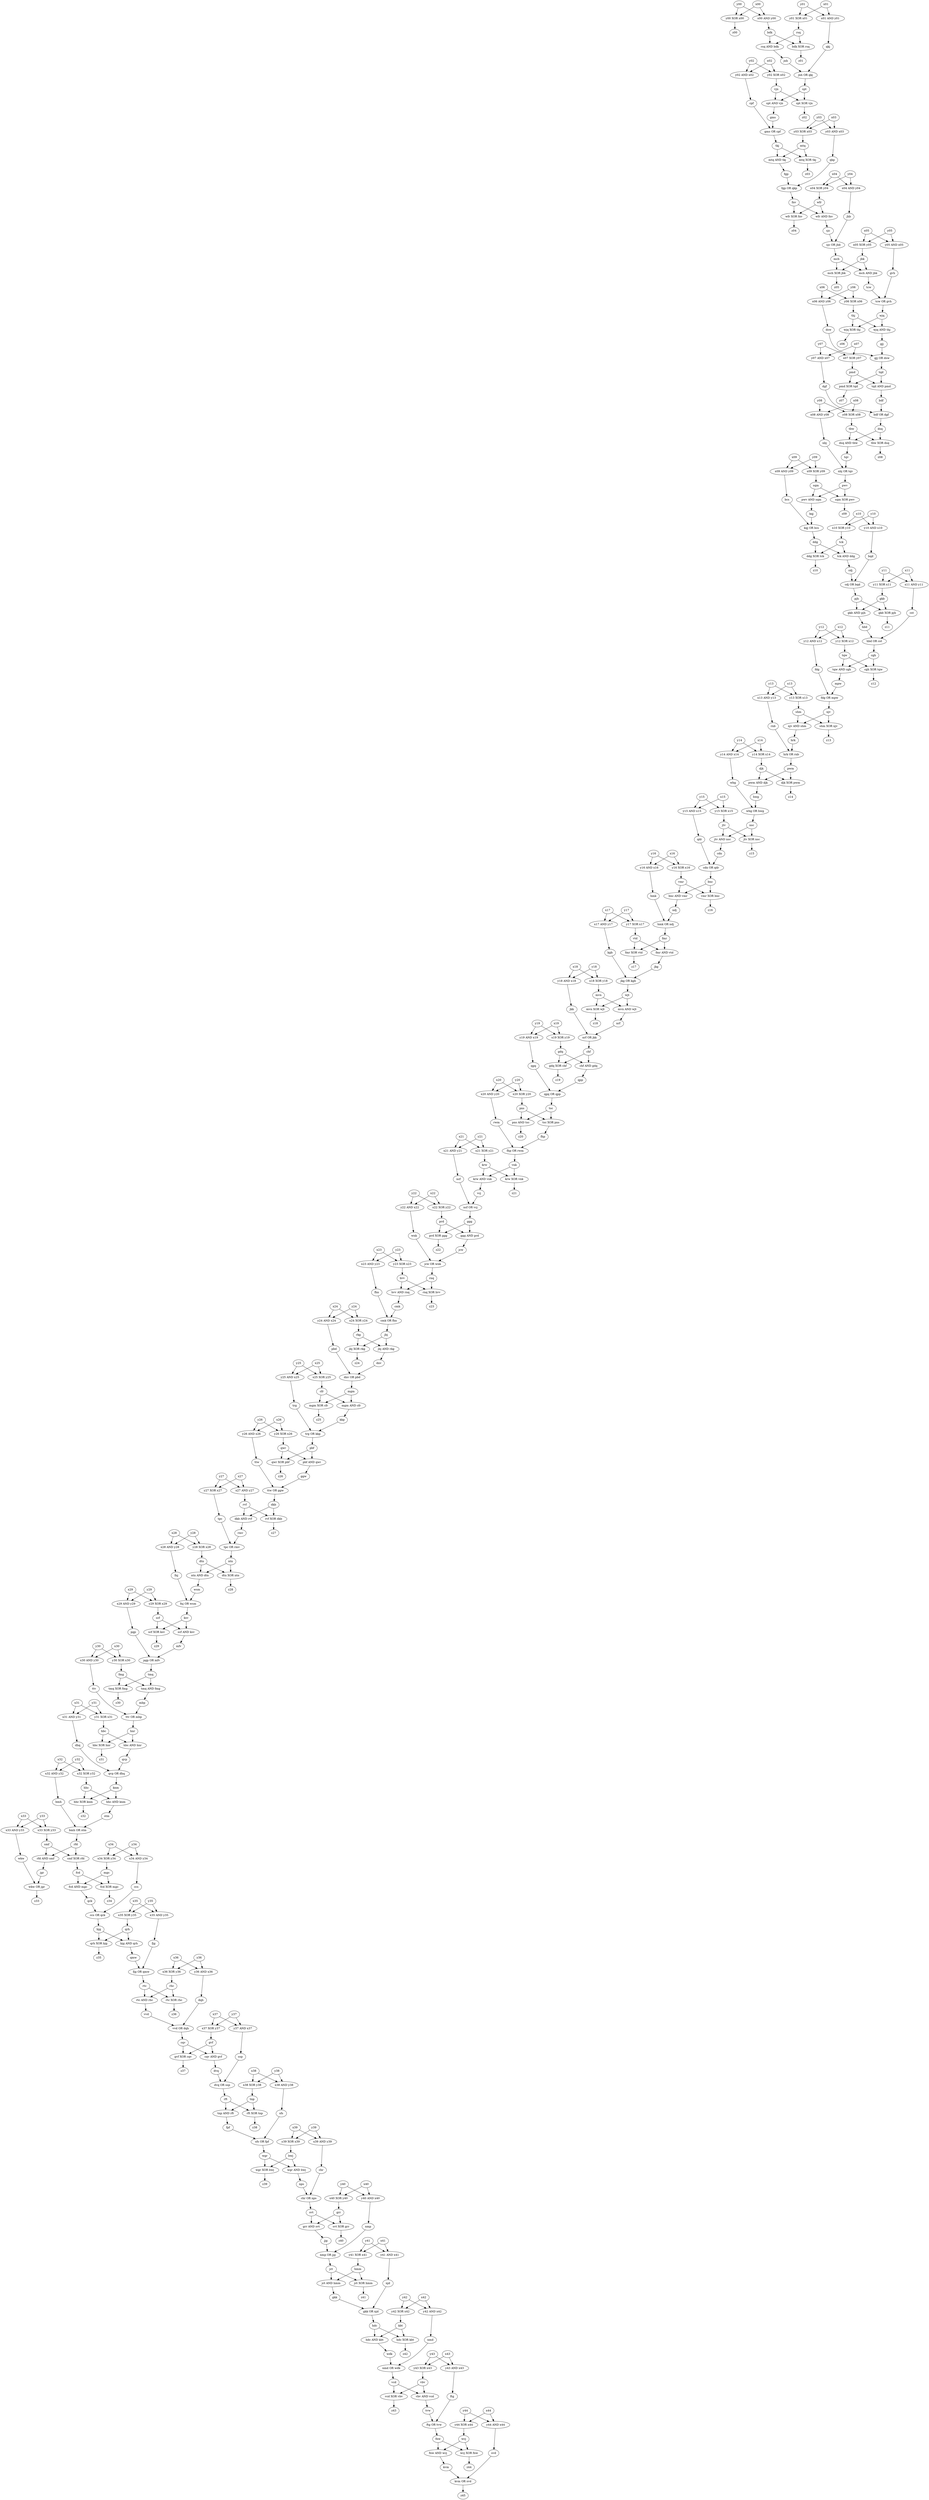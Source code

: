 strict digraph {
hrk;
rnb;
"hrk OR rnb";
pwm;
x05;
y05;
"x05 XOR y05";
jbk;
hbc;
hnr;
"hbc XOR hnr";
z31;
fcd;
mgc;
"fcd AND mgc";
qck;
x23;
y23;
"x23 AND y23";
fhn;
dkb;
rvf;
"dkb AND rvf";
rmv;
hhc;
knm;
"hhc AND knm";
stm;
vcd;
vbv;
"vcd XOR vbv";
z43;
prd;
ggg;
"prd XOR ggg";
z22;
hbd;
cst;
"hbd OR cst";
cgh;
x21;
y21;
"x21 AND y21";
ncf;
y40;
x40;
"y40 AND x40";
nmp;
scf;
ksv;
"scf XOR ksv";
z29;
pmd;
tqd;
"pmd XOR tqd";
z07;
tnp;
rft;
"tnp AND rft";
fpf;
y11;
x11;
"y11 XOR x11";
gkb;
y07;
x07;
"y07 AND x07";
dgf;
y15;
x15;
"y15 AND x15";
qdr;
nbj;
tqv;
"nbj OR tqv";
pwv;
mtq;
tkj;
"mtq AND tkj";
fgp;
"tqd AND pmd";
bdf;
y30;
x30;
"y30 XOR x30";
fmg;
x34;
y34;
"x34 AND y34";
ccs;
bmh;
"bmh OR stm";
rfd;
"rvf XOR dkb";
z27;
y44;
x44;
"y44 XOR x44";
wcj;
x24;
y24;
"x24 XOR y24";
rkg;
fmr;
vtd;
"fmr XOR vtd";
z17;
chr;
nps;
"chr OR nps";
svt;
x35;
y35;
"x35 XOR y35";
qrh;
smf;
"rfd AND smf";
jgr;
qwr;
pbf;
"qwr XOR pbf";
z26;
cdn;
"cdn OR qdr";
bnc;
x37;
y37;
"x37 XOR y37";
gvf;
djk;
"pwm AND djk";
hwg;
nrf;
jkk;
"nrf OR jkk";
chf;
rtc;
rhc;
"rtc AND rhc";
vvd;
y12;
x12;
"y12 XOR x12";
tqw;
cmk;
"cmk OR fhn";
jbj;
ttv;
mbp;
"ttv OR mbp";
x18;
y18;
"x18 XOR y18";
mvn;
"mtq XOR tkj";
z03;
krw;
vnk;
"krw AND vnk";
vcj;
y25;
x25;
"y25 AND x25";
trg;
tsc;
pns;
"tsc XOR pns";
fhp;
vmr;
"bnc AND vmr";
ndj;
x33;
y33;
"x33 XOR y33";
hmk;
"hmk OR ndj";
y41;
x41;
"y41 AND x41";
njd;
mch;
"mch XOR jbk";
z05;
"cgh XOR tqw";
z12;
y16;
x16;
"y16 AND x16";
y14;
x14;
"y14 AND x14";
wbg;
jtv;
nsc;
"jtv AND nsc";
"y23 XOR x23";
hvv;
"tqw AND cgh";
mpw;
dvq;
ssp;
"dvq OR ssp";
jjg;
"nmp OR jjg";
jct;
tbw;
dsq;
"tbw XOR dsq";
z08;
"fmr AND vtd";
jkg;
"y24 AND x24";
pbd;
x06;
y06;
"x06 AND y06";
dsw;
"x07 XOR y07";
shm;
njv;
"shm XOR njv";
z13;
x38;
y38;
"x38 XOR y38";
cqv;
"gvf XOR cqv";
z37;
gjj;
"gjj OR dsw";
x32;
y32;
"x32 XOR y32";
"y18 AND x18";
tmq;
"tmq AND fmg";
"x11 AND y11";
gdq;
"gdq XOR chf";
z19;
gkk;
"gkk OR njd";
hdc;
ntn;
dtn;
"ntn AND dtn";
wsm;
"krw XOR vnk";
z21;
"vbv AND vcd";
tvw;
y08;
x08;
"y08 XOR x08";
x04;
y04;
"x04 XOR y04";
wfr;
qvp;
dhq;
"qvp OR dhq";
wgr;
bwj;
"wgr XOR bwj";
z39;
"scf AND ksv";
mfv;
sfs;
"sfs OR fpf";
bjg;
"qrh XOR bjg";
z35;
"y16 XOR x16";
dqh;
"vvd OR dqh";
"wbg OR hwg";
"x25 XOR y25";
cfr;
"rft XOR tnp";
z38;
fnv;
"wfr XOR fnv";
z04;
"y14 XOR x14";
"ncf OR vcj";
"x34 XOR y34";
pjh;
"gkb AND pjh";
x10;
y10;
"x10 XOR y10";
tck;
x17;
y17;
"x17 AND y17";
kgb;
"ggg AND prd";
jcw;
mgm;
"mgm XOR cfr";
z25;
kvm;
svd;
"kvm OR svd";
z45;
ddg;
"ddg XOR tck";
z10;
y27;
x27;
"y27 XOR x27";
tpc;
wjq;
thj;
"wjq XOR thj";
z06;
y02;
x02;
"y02 AND x02";
cpf;
sjc;
jhb;
"sjc OR jhb";
gms;
"gms OR cpf";
"jtv XOR nsc";
z15;
fnw;
"fnw AND wcj";
tcw;
gvh;
"tcw OR gvh";
"smf XOR rfd";
"jbj AND rkg";
dnv;
y19;
x19;
"y19 AND x19";
qgq;
jnh;
qkj;
"jnh OR qkj";
spt;
wjt;
"mvn AND wjt";
y22;
x22;
"y22 AND x22";
wnk;
hmm;
"jct AND hmm";
x20;
y20;
"x20 XOR y20";
grr;
"grr AND svt";
x29;
y29;
"x29 AND y29";
pgp;
"tck AND ddg";
cdj;
"mgm AND cfr";
kkp;
"x32 AND y32";
"svt XOR grr";
z40;
"hbc AND hnr";
"bjg AND qrh";
qmw;
y03;
x03;
"y03 XOR x03";
"y03 AND x03";
qkp;
y26;
x26;
"y26 AND x26";
ttw;
fdg;
"fdg OR mpw";
kqj;
bcs;
"kqj OR bcs";
fjg;
"fjg OR qmw";
"ccs OR qck";
y01;
x01;
"y01 XOR x01";
rsq;
"x01 AND y01";
"wjq AND thj";
x09;
y09;
"x09 AND y09";
"mvn XOR wjt";
z18;
qpp;
"qgq OR qpp";
vjn;
"spt AND vjn";
"x38 AND y38";
nmd;
wdk;
"nmd OR wdk";
"y41 XOR x41";
"y06 XOR x06";
"chf AND gdq";
x31;
y31;
"x31 AND y31";
y42;
x42;
"y42 AND x42";
"tpc OR rmv";
"dtn XOR ntn";
z28;
"y29 XOR x29";
ftg;
"ftg OR tvw";
"y37 AND x37";
"pgp OR mfv";
"x09 XOR y09";
sqm;
"x08 AND y08";
x28;
y28;
"x28 AND y28";
fnj;
"pbf AND qwr";
ggw;
"pwv AND sqm";
y00;
x00;
"y00 XOR x00";
z00;
"y42 XOR x42";
kbt;
"x00 AND y00";
bdk;
x36;
y36;
"x36 XOR y36";
"jkg OR kgb";
"wfr AND fnv";
wkw;
"wkw OR jgr";
z33;
"x20 AND y20";
rwm;
"y26 XOR x26";
"y44 AND x44";
"sqm XOR pwv";
z09;
"wcj XOR fnw";
z44;
y13;
x13;
"y13 XOR x13";
"hdc AND kbt";
y43;
x43;
"y43 XOR x43";
"tmq XOR fmg";
z30;
"cqv AND gvf";
"y17 XOR x17";
"x22 XOR y22";
"fgp OR qkp";
"y28 XOR x28";
"x33 AND y33";
"njv AND shm";
"x04 AND y04";
"fcd XOR mgc";
z34;
"dsq AND tbw";
"hhc XOR knm";
z32;
rnq;
"hvv AND rnq";
"jcw OR wnk";
x39;
y39;
"x39 AND y39";
"pns AND tsc";
z20;
"x35 AND y35";
"x21 XOR y21";
"djk XOR pwm";
z14;
"y02 XOR x02";
"x30 AND y30";
"y12 AND x12";
"y15 XOR x15";
"bdf OR dgf";
"wgr AND bwj";
"y36 AND x36";
"y10 AND x10";
bqd;
"cdj OR bqd";
"fnj OR wsm";
"trg OR kkp";
"gkb XOR pjh";
z11;
"rsq AND bdk";
"bdk XOR rsq";
z01;
"y43 AND x43";
"jbj XOR rkg";
z24;
"jct XOR hmm";
z41;
"dnv OR pbd";
"spt XOR vjn";
z02;
"rtc XOR rhc";
z36;
"y05 AND x05";
"rnq XOR hvv";
z23;
"x13 AND y13";
"y39 XOR x39";
"mch AND jbk";
"fhp OR rwm";
"vmr XOR bnc";
z16;
"ttw OR ggw";
"x27 AND y27";
"x19 XOR y19";
"x40 XOR y40";
"y31 XOR x31";
"hdc XOR kbt";
z42;
hrk -> "hrk OR rnb";
rnb -> "hrk OR rnb";
"hrk OR rnb" -> pwm;
pwm -> "pwm AND djk";
pwm -> "djk XOR pwm";
x05 -> "x05 XOR y05";
x05 -> "y05 AND x05";
y05 -> "x05 XOR y05";
y05 -> "y05 AND x05";
"x05 XOR y05" -> jbk;
jbk -> "mch XOR jbk";
jbk -> "mch AND jbk";
hbc -> "hbc XOR hnr";
hbc -> "hbc AND hnr";
hnr -> "hbc XOR hnr";
hnr -> "hbc AND hnr";
"hbc XOR hnr" -> z31;
fcd -> "fcd AND mgc";
fcd -> "fcd XOR mgc";
mgc -> "fcd AND mgc";
mgc -> "fcd XOR mgc";
"fcd AND mgc" -> qck;
qck -> "ccs OR qck";
x23 -> "x23 AND y23";
x23 -> "y23 XOR x23";
y23 -> "x23 AND y23";
y23 -> "y23 XOR x23";
"x23 AND y23" -> fhn;
fhn -> "cmk OR fhn";
dkb -> "dkb AND rvf";
dkb -> "rvf XOR dkb";
rvf -> "dkb AND rvf";
rvf -> "rvf XOR dkb";
"dkb AND rvf" -> rmv;
rmv -> "tpc OR rmv";
hhc -> "hhc AND knm";
hhc -> "hhc XOR knm";
knm -> "hhc AND knm";
knm -> "hhc XOR knm";
"hhc AND knm" -> stm;
stm -> "bmh OR stm";
vcd -> "vcd XOR vbv";
vcd -> "vbv AND vcd";
vbv -> "vcd XOR vbv";
vbv -> "vbv AND vcd";
"vcd XOR vbv" -> z43;
prd -> "prd XOR ggg";
prd -> "ggg AND prd";
ggg -> "prd XOR ggg";
ggg -> "ggg AND prd";
"prd XOR ggg" -> z22;
hbd -> "hbd OR cst";
cst -> "hbd OR cst";
"hbd OR cst" -> cgh;
cgh -> "cgh XOR tqw";
cgh -> "tqw AND cgh";
x21 -> "x21 AND y21";
x21 -> "x21 XOR y21";
y21 -> "x21 AND y21";
y21 -> "x21 XOR y21";
"x21 AND y21" -> ncf;
ncf -> "ncf OR vcj";
y40 -> "y40 AND x40";
y40 -> "x40 XOR y40";
x40 -> "y40 AND x40";
x40 -> "x40 XOR y40";
"y40 AND x40" -> nmp;
nmp -> "nmp OR jjg";
scf -> "scf XOR ksv";
scf -> "scf AND ksv";
ksv -> "scf XOR ksv";
ksv -> "scf AND ksv";
"scf XOR ksv" -> z29;
pmd -> "pmd XOR tqd";
pmd -> "tqd AND pmd";
tqd -> "pmd XOR tqd";
tqd -> "tqd AND pmd";
"pmd XOR tqd" -> z07;
tnp -> "tnp AND rft";
tnp -> "rft XOR tnp";
rft -> "tnp AND rft";
rft -> "rft XOR tnp";
"tnp AND rft" -> fpf;
fpf -> "sfs OR fpf";
y11 -> "y11 XOR x11";
y11 -> "x11 AND y11";
x11 -> "y11 XOR x11";
x11 -> "x11 AND y11";
"y11 XOR x11" -> gkb;
gkb -> "gkb AND pjh";
gkb -> "gkb XOR pjh";
y07 -> "y07 AND x07";
y07 -> "x07 XOR y07";
x07 -> "y07 AND x07";
x07 -> "x07 XOR y07";
"y07 AND x07" -> dgf;
dgf -> "bdf OR dgf";
y15 -> "y15 AND x15";
y15 -> "y15 XOR x15";
x15 -> "y15 AND x15";
x15 -> "y15 XOR x15";
"y15 AND x15" -> qdr;
qdr -> "cdn OR qdr";
nbj -> "nbj OR tqv";
tqv -> "nbj OR tqv";
"nbj OR tqv" -> pwv;
pwv -> "pwv AND sqm";
pwv -> "sqm XOR pwv";
mtq -> "mtq AND tkj";
mtq -> "mtq XOR tkj";
tkj -> "mtq AND tkj";
tkj -> "mtq XOR tkj";
"mtq AND tkj" -> fgp;
fgp -> "fgp OR qkp";
"tqd AND pmd" -> bdf;
bdf -> "bdf OR dgf";
y30 -> "y30 XOR x30";
y30 -> "x30 AND y30";
x30 -> "y30 XOR x30";
x30 -> "x30 AND y30";
"y30 XOR x30" -> fmg;
fmg -> "tmq AND fmg";
fmg -> "tmq XOR fmg";
x34 -> "x34 AND y34";
x34 -> "x34 XOR y34";
y34 -> "x34 AND y34";
y34 -> "x34 XOR y34";
"x34 AND y34" -> ccs;
ccs -> "ccs OR qck";
bmh -> "bmh OR stm";
"bmh OR stm" -> rfd;
rfd -> "rfd AND smf";
rfd -> "smf XOR rfd";
"rvf XOR dkb" -> z27;
y44 -> "y44 XOR x44";
y44 -> "y44 AND x44";
x44 -> "y44 XOR x44";
x44 -> "y44 AND x44";
"y44 XOR x44" -> wcj;
wcj -> "fnw AND wcj";
wcj -> "wcj XOR fnw";
x24 -> "x24 XOR y24";
x24 -> "y24 AND x24";
y24 -> "x24 XOR y24";
y24 -> "y24 AND x24";
"x24 XOR y24" -> rkg;
rkg -> "jbj AND rkg";
rkg -> "jbj XOR rkg";
fmr -> "fmr XOR vtd";
fmr -> "fmr AND vtd";
vtd -> "fmr XOR vtd";
vtd -> "fmr AND vtd";
"fmr XOR vtd" -> z17;
chr -> "chr OR nps";
nps -> "chr OR nps";
"chr OR nps" -> svt;
svt -> "grr AND svt";
svt -> "svt XOR grr";
x35 -> "x35 XOR y35";
x35 -> "x35 AND y35";
y35 -> "x35 XOR y35";
y35 -> "x35 AND y35";
"x35 XOR y35" -> qrh;
qrh -> "qrh XOR bjg";
qrh -> "bjg AND qrh";
smf -> "rfd AND smf";
smf -> "smf XOR rfd";
"rfd AND smf" -> jgr;
jgr -> "wkw OR jgr";
qwr -> "qwr XOR pbf";
qwr -> "pbf AND qwr";
pbf -> "qwr XOR pbf";
pbf -> "pbf AND qwr";
"qwr XOR pbf" -> z26;
cdn -> "cdn OR qdr";
"cdn OR qdr" -> bnc;
bnc -> "bnc AND vmr";
bnc -> "vmr XOR bnc";
x37 -> "x37 XOR y37";
x37 -> "y37 AND x37";
y37 -> "x37 XOR y37";
y37 -> "y37 AND x37";
"x37 XOR y37" -> gvf;
gvf -> "gvf XOR cqv";
gvf -> "cqv AND gvf";
djk -> "pwm AND djk";
djk -> "djk XOR pwm";
"pwm AND djk" -> hwg;
hwg -> "wbg OR hwg";
nrf -> "nrf OR jkk";
jkk -> "nrf OR jkk";
"nrf OR jkk" -> chf;
chf -> "gdq XOR chf";
chf -> "chf AND gdq";
rtc -> "rtc AND rhc";
rtc -> "rtc XOR rhc";
rhc -> "rtc AND rhc";
rhc -> "rtc XOR rhc";
"rtc AND rhc" -> vvd;
vvd -> "vvd OR dqh";
y12 -> "y12 XOR x12";
y12 -> "y12 AND x12";
x12 -> "y12 XOR x12";
x12 -> "y12 AND x12";
"y12 XOR x12" -> tqw;
tqw -> "cgh XOR tqw";
tqw -> "tqw AND cgh";
cmk -> "cmk OR fhn";
"cmk OR fhn" -> jbj;
jbj -> "jbj AND rkg";
jbj -> "jbj XOR rkg";
ttv -> "ttv OR mbp";
mbp -> "ttv OR mbp";
"ttv OR mbp" -> hnr;
x18 -> "x18 XOR y18";
x18 -> "y18 AND x18";
y18 -> "x18 XOR y18";
y18 -> "y18 AND x18";
"x18 XOR y18" -> mvn;
mvn -> "mvn AND wjt";
mvn -> "mvn XOR wjt";
"mtq XOR tkj" -> z03;
krw -> "krw AND vnk";
krw -> "krw XOR vnk";
vnk -> "krw AND vnk";
vnk -> "krw XOR vnk";
"krw AND vnk" -> vcj;
vcj -> "ncf OR vcj";
y25 -> "y25 AND x25";
y25 -> "x25 XOR y25";
x25 -> "y25 AND x25";
x25 -> "x25 XOR y25";
"y25 AND x25" -> trg;
trg -> "trg OR kkp";
tsc -> "tsc XOR pns";
tsc -> "pns AND tsc";
pns -> "tsc XOR pns";
pns -> "pns AND tsc";
"tsc XOR pns" -> fhp;
fhp -> "fhp OR rwm";
vmr -> "bnc AND vmr";
vmr -> "vmr XOR bnc";
"bnc AND vmr" -> ndj;
ndj -> "hmk OR ndj";
x33 -> "x33 XOR y33";
x33 -> "x33 AND y33";
y33 -> "x33 XOR y33";
y33 -> "x33 AND y33";
"x33 XOR y33" -> smf;
hmk -> "hmk OR ndj";
"hmk OR ndj" -> fmr;
y41 -> "y41 AND x41";
y41 -> "y41 XOR x41";
x41 -> "y41 AND x41";
x41 -> "y41 XOR x41";
"y41 AND x41" -> njd;
njd -> "gkk OR njd";
mch -> "mch XOR jbk";
mch -> "mch AND jbk";
"mch XOR jbk" -> z05;
"cgh XOR tqw" -> z12;
y16 -> "y16 AND x16";
y16 -> "y16 XOR x16";
x16 -> "y16 AND x16";
x16 -> "y16 XOR x16";
"y16 AND x16" -> hmk;
y14 -> "y14 AND x14";
y14 -> "y14 XOR x14";
x14 -> "y14 AND x14";
x14 -> "y14 XOR x14";
"y14 AND x14" -> wbg;
wbg -> "wbg OR hwg";
jtv -> "jtv AND nsc";
jtv -> "jtv XOR nsc";
nsc -> "jtv AND nsc";
nsc -> "jtv XOR nsc";
"jtv AND nsc" -> cdn;
"y23 XOR x23" -> hvv;
hvv -> "hvv AND rnq";
hvv -> "rnq XOR hvv";
"tqw AND cgh" -> mpw;
mpw -> "fdg OR mpw";
dvq -> "dvq OR ssp";
ssp -> "dvq OR ssp";
"dvq OR ssp" -> rft;
jjg -> "nmp OR jjg";
"nmp OR jjg" -> jct;
jct -> "jct AND hmm";
jct -> "jct XOR hmm";
tbw -> "tbw XOR dsq";
tbw -> "dsq AND tbw";
dsq -> "tbw XOR dsq";
dsq -> "dsq AND tbw";
"tbw XOR dsq" -> z08;
"fmr AND vtd" -> jkg;
jkg -> "jkg OR kgb";
"y24 AND x24" -> pbd;
pbd -> "dnv OR pbd";
x06 -> "x06 AND y06";
x06 -> "y06 XOR x06";
y06 -> "x06 AND y06";
y06 -> "y06 XOR x06";
"x06 AND y06" -> dsw;
dsw -> "gjj OR dsw";
"x07 XOR y07" -> pmd;
shm -> "shm XOR njv";
shm -> "njv AND shm";
njv -> "shm XOR njv";
njv -> "njv AND shm";
"shm XOR njv" -> z13;
x38 -> "x38 XOR y38";
x38 -> "x38 AND y38";
y38 -> "x38 XOR y38";
y38 -> "x38 AND y38";
"x38 XOR y38" -> tnp;
cqv -> "gvf XOR cqv";
cqv -> "cqv AND gvf";
"gvf XOR cqv" -> z37;
gjj -> "gjj OR dsw";
"gjj OR dsw" -> tqd;
x32 -> "x32 XOR y32";
x32 -> "x32 AND y32";
y32 -> "x32 XOR y32";
y32 -> "x32 AND y32";
"x32 XOR y32" -> hhc;
"y18 AND x18" -> jkk;
tmq -> "tmq AND fmg";
tmq -> "tmq XOR fmg";
"tmq AND fmg" -> mbp;
"x11 AND y11" -> cst;
gdq -> "gdq XOR chf";
gdq -> "chf AND gdq";
"gdq XOR chf" -> z19;
gkk -> "gkk OR njd";
"gkk OR njd" -> hdc;
hdc -> "hdc AND kbt";
hdc -> "hdc XOR kbt";
ntn -> "ntn AND dtn";
ntn -> "dtn XOR ntn";
dtn -> "ntn AND dtn";
dtn -> "dtn XOR ntn";
"ntn AND dtn" -> wsm;
wsm -> "fnj OR wsm";
"krw XOR vnk" -> z21;
"vbv AND vcd" -> tvw;
tvw -> "ftg OR tvw";
y08 -> "y08 XOR x08";
y08 -> "x08 AND y08";
x08 -> "y08 XOR x08";
x08 -> "x08 AND y08";
"y08 XOR x08" -> tbw;
x04 -> "x04 XOR y04";
x04 -> "x04 AND y04";
y04 -> "x04 XOR y04";
y04 -> "x04 AND y04";
"x04 XOR y04" -> wfr;
wfr -> "wfr XOR fnv";
wfr -> "wfr AND fnv";
qvp -> "qvp OR dhq";
dhq -> "qvp OR dhq";
"qvp OR dhq" -> knm;
wgr -> "wgr XOR bwj";
wgr -> "wgr AND bwj";
bwj -> "wgr XOR bwj";
bwj -> "wgr AND bwj";
"wgr XOR bwj" -> z39;
"scf AND ksv" -> mfv;
mfv -> "pgp OR mfv";
sfs -> "sfs OR fpf";
"sfs OR fpf" -> wgr;
bjg -> "qrh XOR bjg";
bjg -> "bjg AND qrh";
"qrh XOR bjg" -> z35;
"y16 XOR x16" -> vmr;
dqh -> "vvd OR dqh";
"vvd OR dqh" -> cqv;
"wbg OR hwg" -> nsc;
"x25 XOR y25" -> cfr;
cfr -> "mgm XOR cfr";
cfr -> "mgm AND cfr";
"rft XOR tnp" -> z38;
fnv -> "wfr XOR fnv";
fnv -> "wfr AND fnv";
"wfr XOR fnv" -> z04;
"y14 XOR x14" -> djk;
"ncf OR vcj" -> ggg;
"x34 XOR y34" -> mgc;
pjh -> "gkb AND pjh";
pjh -> "gkb XOR pjh";
"gkb AND pjh" -> hbd;
x10 -> "x10 XOR y10";
x10 -> "y10 AND x10";
y10 -> "x10 XOR y10";
y10 -> "y10 AND x10";
"x10 XOR y10" -> tck;
tck -> "ddg XOR tck";
tck -> "tck AND ddg";
x17 -> "x17 AND y17";
x17 -> "y17 XOR x17";
y17 -> "x17 AND y17";
y17 -> "y17 XOR x17";
"x17 AND y17" -> kgb;
kgb -> "jkg OR kgb";
"ggg AND prd" -> jcw;
jcw -> "jcw OR wnk";
mgm -> "mgm XOR cfr";
mgm -> "mgm AND cfr";
"mgm XOR cfr" -> z25;
kvm -> "kvm OR svd";
svd -> "kvm OR svd";
"kvm OR svd" -> z45;
ddg -> "ddg XOR tck";
ddg -> "tck AND ddg";
"ddg XOR tck" -> z10;
y27 -> "y27 XOR x27";
y27 -> "x27 AND y27";
x27 -> "y27 XOR x27";
x27 -> "x27 AND y27";
"y27 XOR x27" -> tpc;
tpc -> "tpc OR rmv";
wjq -> "wjq XOR thj";
wjq -> "wjq AND thj";
thj -> "wjq XOR thj";
thj -> "wjq AND thj";
"wjq XOR thj" -> z06;
y02 -> "y02 AND x02";
y02 -> "y02 XOR x02";
x02 -> "y02 AND x02";
x02 -> "y02 XOR x02";
"y02 AND x02" -> cpf;
cpf -> "gms OR cpf";
sjc -> "sjc OR jhb";
jhb -> "sjc OR jhb";
"sjc OR jhb" -> mch;
gms -> "gms OR cpf";
"gms OR cpf" -> tkj;
"jtv XOR nsc" -> z15;
fnw -> "fnw AND wcj";
fnw -> "wcj XOR fnw";
"fnw AND wcj" -> kvm;
tcw -> "tcw OR gvh";
gvh -> "tcw OR gvh";
"tcw OR gvh" -> wjq;
"smf XOR rfd" -> fcd;
"jbj AND rkg" -> dnv;
dnv -> "dnv OR pbd";
y19 -> "y19 AND x19";
y19 -> "x19 XOR y19";
x19 -> "y19 AND x19";
x19 -> "x19 XOR y19";
"y19 AND x19" -> qgq;
qgq -> "qgq OR qpp";
jnh -> "jnh OR qkj";
qkj -> "jnh OR qkj";
"jnh OR qkj" -> spt;
spt -> "spt AND vjn";
spt -> "spt XOR vjn";
wjt -> "mvn AND wjt";
wjt -> "mvn XOR wjt";
"mvn AND wjt" -> nrf;
y22 -> "y22 AND x22";
y22 -> "x22 XOR y22";
x22 -> "y22 AND x22";
x22 -> "x22 XOR y22";
"y22 AND x22" -> wnk;
wnk -> "jcw OR wnk";
hmm -> "jct AND hmm";
hmm -> "jct XOR hmm";
"jct AND hmm" -> gkk;
x20 -> "x20 XOR y20";
x20 -> "x20 AND y20";
y20 -> "x20 XOR y20";
y20 -> "x20 AND y20";
"x20 XOR y20" -> pns;
grr -> "grr AND svt";
grr -> "svt XOR grr";
"grr AND svt" -> jjg;
x29 -> "x29 AND y29";
x29 -> "y29 XOR x29";
y29 -> "x29 AND y29";
y29 -> "y29 XOR x29";
"x29 AND y29" -> pgp;
pgp -> "pgp OR mfv";
"tck AND ddg" -> cdj;
cdj -> "cdj OR bqd";
"mgm AND cfr" -> kkp;
kkp -> "trg OR kkp";
"x32 AND y32" -> bmh;
"svt XOR grr" -> z40;
"hbc AND hnr" -> qvp;
"bjg AND qrh" -> qmw;
qmw -> "fjg OR qmw";
y03 -> "y03 XOR x03";
y03 -> "y03 AND x03";
x03 -> "y03 XOR x03";
x03 -> "y03 AND x03";
"y03 XOR x03" -> mtq;
"y03 AND x03" -> qkp;
qkp -> "fgp OR qkp";
y26 -> "y26 AND x26";
y26 -> "y26 XOR x26";
x26 -> "y26 AND x26";
x26 -> "y26 XOR x26";
"y26 AND x26" -> ttw;
ttw -> "ttw OR ggw";
fdg -> "fdg OR mpw";
"fdg OR mpw" -> njv;
kqj -> "kqj OR bcs";
bcs -> "kqj OR bcs";
"kqj OR bcs" -> ddg;
fjg -> "fjg OR qmw";
"fjg OR qmw" -> rtc;
"ccs OR qck" -> bjg;
y01 -> "y01 XOR x01";
y01 -> "x01 AND y01";
x01 -> "y01 XOR x01";
x01 -> "x01 AND y01";
"y01 XOR x01" -> rsq;
rsq -> "rsq AND bdk";
rsq -> "bdk XOR rsq";
"x01 AND y01" -> qkj;
"wjq AND thj" -> gjj;
x09 -> "x09 AND y09";
x09 -> "x09 XOR y09";
y09 -> "x09 AND y09";
y09 -> "x09 XOR y09";
"x09 AND y09" -> bcs;
"mvn XOR wjt" -> z18;
qpp -> "qgq OR qpp";
"qgq OR qpp" -> tsc;
vjn -> "spt AND vjn";
vjn -> "spt XOR vjn";
"spt AND vjn" -> gms;
"x38 AND y38" -> sfs;
nmd -> "nmd OR wdk";
wdk -> "nmd OR wdk";
"nmd OR wdk" -> vcd;
"y41 XOR x41" -> hmm;
"y06 XOR x06" -> thj;
"chf AND gdq" -> qpp;
x31 -> "x31 AND y31";
x31 -> "y31 XOR x31";
y31 -> "x31 AND y31";
y31 -> "y31 XOR x31";
"x31 AND y31" -> dhq;
y42 -> "y42 AND x42";
y42 -> "y42 XOR x42";
x42 -> "y42 AND x42";
x42 -> "y42 XOR x42";
"y42 AND x42" -> nmd;
"tpc OR rmv" -> ntn;
"dtn XOR ntn" -> z28;
"y29 XOR x29" -> scf;
ftg -> "ftg OR tvw";
"ftg OR tvw" -> fnw;
"y37 AND x37" -> ssp;
"pgp OR mfv" -> tmq;
"x09 XOR y09" -> sqm;
sqm -> "pwv AND sqm";
sqm -> "sqm XOR pwv";
"x08 AND y08" -> nbj;
x28 -> "x28 AND y28";
x28 -> "y28 XOR x28";
y28 -> "x28 AND y28";
y28 -> "y28 XOR x28";
"x28 AND y28" -> fnj;
fnj -> "fnj OR wsm";
"pbf AND qwr" -> ggw;
ggw -> "ttw OR ggw";
"pwv AND sqm" -> kqj;
y00 -> "y00 XOR x00";
y00 -> "x00 AND y00";
x00 -> "y00 XOR x00";
x00 -> "x00 AND y00";
"y00 XOR x00" -> z00;
"y42 XOR x42" -> kbt;
kbt -> "hdc AND kbt";
kbt -> "hdc XOR kbt";
"x00 AND y00" -> bdk;
bdk -> "rsq AND bdk";
bdk -> "bdk XOR rsq";
x36 -> "x36 XOR y36";
x36 -> "y36 AND x36";
y36 -> "x36 XOR y36";
y36 -> "y36 AND x36";
"x36 XOR y36" -> rhc;
"jkg OR kgb" -> wjt;
"wfr AND fnv" -> sjc;
wkw -> "wkw OR jgr";
"wkw OR jgr" -> z33;
"x20 AND y20" -> rwm;
rwm -> "fhp OR rwm";
"y26 XOR x26" -> qwr;
"y44 AND x44" -> svd;
"sqm XOR pwv" -> z09;
"wcj XOR fnw" -> z44;
y13 -> "y13 XOR x13";
y13 -> "x13 AND y13";
x13 -> "y13 XOR x13";
x13 -> "x13 AND y13";
"y13 XOR x13" -> shm;
"hdc AND kbt" -> wdk;
y43 -> "y43 XOR x43";
y43 -> "y43 AND x43";
x43 -> "y43 XOR x43";
x43 -> "y43 AND x43";
"y43 XOR x43" -> vbv;
"tmq XOR fmg" -> z30;
"cqv AND gvf" -> dvq;
"y17 XOR x17" -> vtd;
"x22 XOR y22" -> prd;
"fgp OR qkp" -> fnv;
"y28 XOR x28" -> dtn;
"x33 AND y33" -> wkw;
"njv AND shm" -> hrk;
"x04 AND y04" -> jhb;
"fcd XOR mgc" -> z34;
"dsq AND tbw" -> tqv;
"hhc XOR knm" -> z32;
rnq -> "hvv AND rnq";
rnq -> "rnq XOR hvv";
"hvv AND rnq" -> cmk;
"jcw OR wnk" -> rnq;
x39 -> "x39 AND y39";
x39 -> "y39 XOR x39";
y39 -> "x39 AND y39";
y39 -> "y39 XOR x39";
"x39 AND y39" -> chr;
"pns AND tsc" -> z20;
"x35 AND y35" -> fjg;
"x21 XOR y21" -> krw;
"djk XOR pwm" -> z14;
"y02 XOR x02" -> vjn;
"x30 AND y30" -> ttv;
"y12 AND x12" -> fdg;
"y15 XOR x15" -> jtv;
"bdf OR dgf" -> dsq;
"wgr AND bwj" -> nps;
"y36 AND x36" -> dqh;
"y10 AND x10" -> bqd;
bqd -> "cdj OR bqd";
"cdj OR bqd" -> pjh;
"fnj OR wsm" -> ksv;
"trg OR kkp" -> pbf;
"gkb XOR pjh" -> z11;
"rsq AND bdk" -> jnh;
"bdk XOR rsq" -> z01;
"y43 AND x43" -> ftg;
"jbj XOR rkg" -> z24;
"jct XOR hmm" -> z41;
"dnv OR pbd" -> mgm;
"spt XOR vjn" -> z02;
"rtc XOR rhc" -> z36;
"y05 AND x05" -> gvh;
"rnq XOR hvv" -> z23;
"x13 AND y13" -> rnb;
"y39 XOR x39" -> bwj;
"mch AND jbk" -> tcw;
"fhp OR rwm" -> vnk;
"vmr XOR bnc" -> z16;
"ttw OR ggw" -> dkb;
"x27 AND y27" -> rvf;
"x19 XOR y19" -> gdq;
"x40 XOR y40" -> grr;
"y31 XOR x31" -> hbc;
"hdc XOR kbt" -> z42;
}

